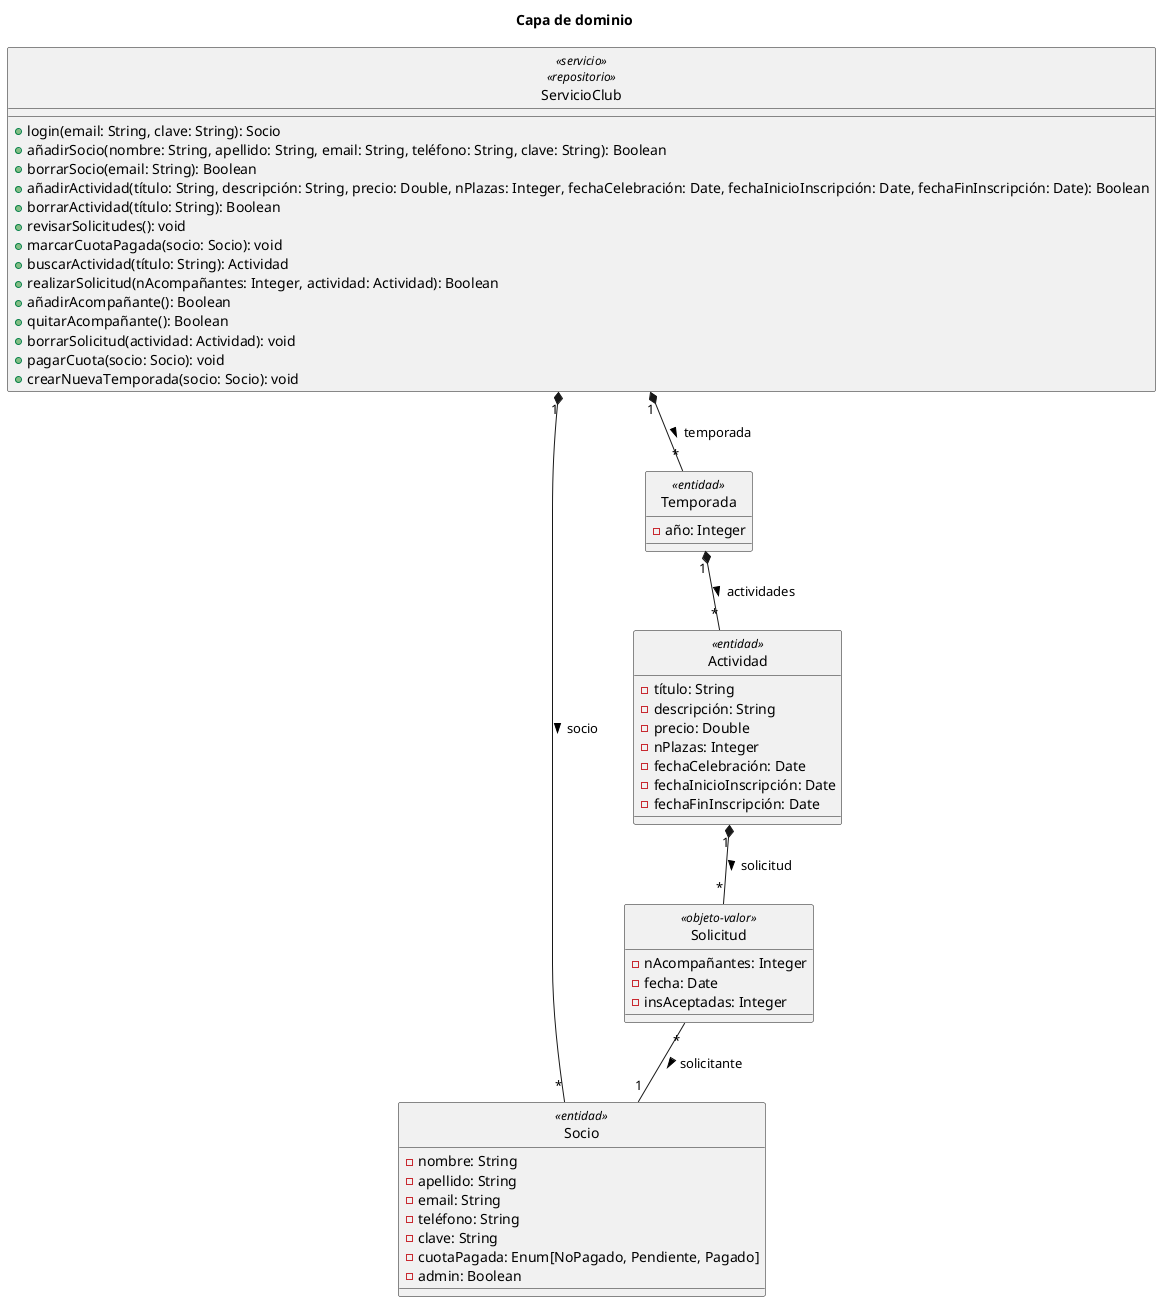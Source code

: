 @startuml
title "Capa de dominio"
hide circle
'skinparam classAttributeIconSize 0

class ServicioClub <<servicio>> <<repositorio>> {
    + login(email: String, clave: String): Socio
    + añadirSocio(nombre: String, apellido: String, email: String, teléfono: String, clave: String): Boolean
    + borrarSocio(email: String): Boolean
    + añadirActividad(título: String, descripción: String, precio: Double, nPlazas: Integer, fechaCelebración: Date, fechaInicioInscripción: Date, fechaFinInscripción: Date): Boolean
    + borrarActividad(título: String): Boolean
    + revisarSolicitudes(): void
    + marcarCuotaPagada(socio: Socio): void
    + buscarActividad(título: String): Actividad
    + realizarSolicitud(nAcompañantes: Integer, actividad: Actividad): Boolean
    + añadirAcompañante(): Boolean
    + quitarAcompañante(): Boolean
    + borrarSolicitud(actividad: Actividad): void
    + pagarCuota(socio: Socio): void
    + crearNuevaTemporada(socio: Socio): void
}

class Socio <<entidad>> {
- nombre: String
- apellido: String
- email: String
- teléfono: String
- clave: String
- cuotaPagada: Enum[NoPagado, Pendiente, Pagado]
- admin: Boolean
}

class Actividad <<entidad>> {
- título: String
- descripción: String
- precio: Double
- nPlazas: Integer
- fechaCelebración: Date
- fechaInicioInscripción: Date
- fechaFinInscripción: Date
}

class Solicitud <<objeto-valor>> {
- nAcompañantes: Integer
- fecha: Date
- insAceptadas: Integer
}

class Temporada <<entidad>> {
- año: Integer
}

Solicitud "*" -- "1" Socio : > solicitante
Actividad "1" *-- "*" Solicitud : > solicitud
Temporada "1" *-- "*" Actividad : > actividades
ServicioClub "1" *-- "*" Socio : > socio
ServicioClub "1" *-- "*" Temporada : > temporada

@enduml